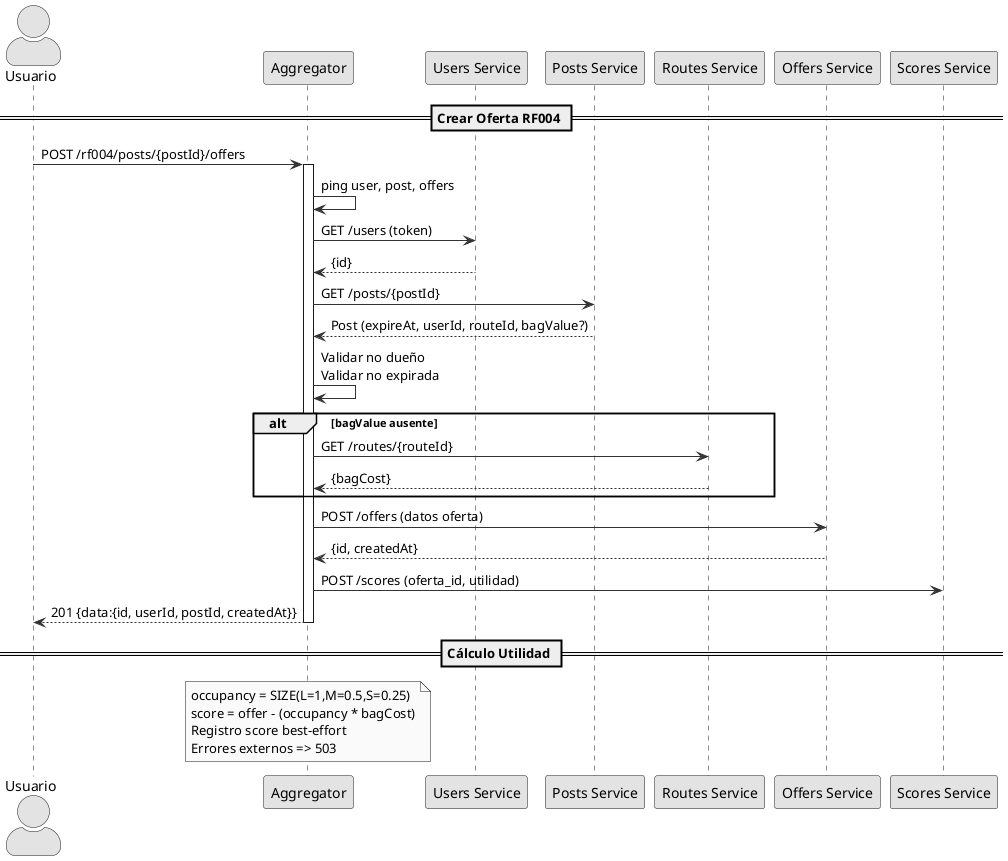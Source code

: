 @startuml
skinparam monochrome true
skinparam shadowing false
skinparam ArrowColor #333
skinparam ActorStyle awesome

actor Usuario as U
participant "Aggregator" as A
participant "Users Service" as US
participant "Posts Service" as PS
participant "Routes Service" as RS
participant "Offers Service" as OFS
participant "Scores Service" as SS

== Crear Oferta RF004 ==
U -> A: POST /rf004/posts/{postId}/offers
activate A
A -> A: ping user, post, offers
A -> US: GET /users (token)
US --> A: {id}
A -> PS: GET /posts/{postId}
PS --> A: Post (expireAt, userId, routeId, bagValue?)
A -> A: Validar no dueño\nValidar no expirada
alt bagValue ausente
  A -> RS: GET /routes/{routeId}
  RS --> A: {bagCost}
end
A -> OFS: POST /offers (datos oferta)
OFS --> A: {id, createdAt}
A -> SS: POST /scores (oferta_id, utilidad)
A --> U: 201 {data:{id, userId, postId, createdAt}}
deactivate A

== Cálculo Utilidad ==
note over A
occupancy = SIZE(L=1,M=0.5,S=0.25)
score = offer - (occupancy * bagCost)
Registro score best-effort
Errores externos => 503
end note
@enduml